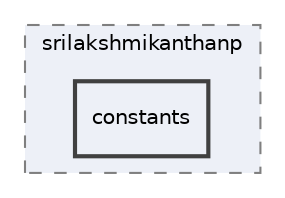 digraph "D:/source/srilakshmikanthanp/libfiglet/src/srilakshmikanthanp/constants"
{
 // LATEX_PDF_SIZE
  edge [fontname="Helvetica",fontsize="10",labelfontname="Helvetica",labelfontsize="10"];
  node [fontname="Helvetica",fontsize="10",shape=record];
  compound=true
  subgraph clusterdir_93f0c05ce9d266791f30f3a707625e27 {
    graph [ bgcolor="#edf0f7", pencolor="grey50", style="filled,dashed,", label="srilakshmikanthanp", fontname="Helvetica", fontsize="10", URL="dir_93f0c05ce9d266791f30f3a707625e27.html"]
  dir_0b875027c68538d25af766e192f2c5f8 [shape=box, label="constants", style="filled,bold,", fillcolor="#edf0f7", color="grey25", URL="dir_0b875027c68538d25af766e192f2c5f8.html"];
  }
}
